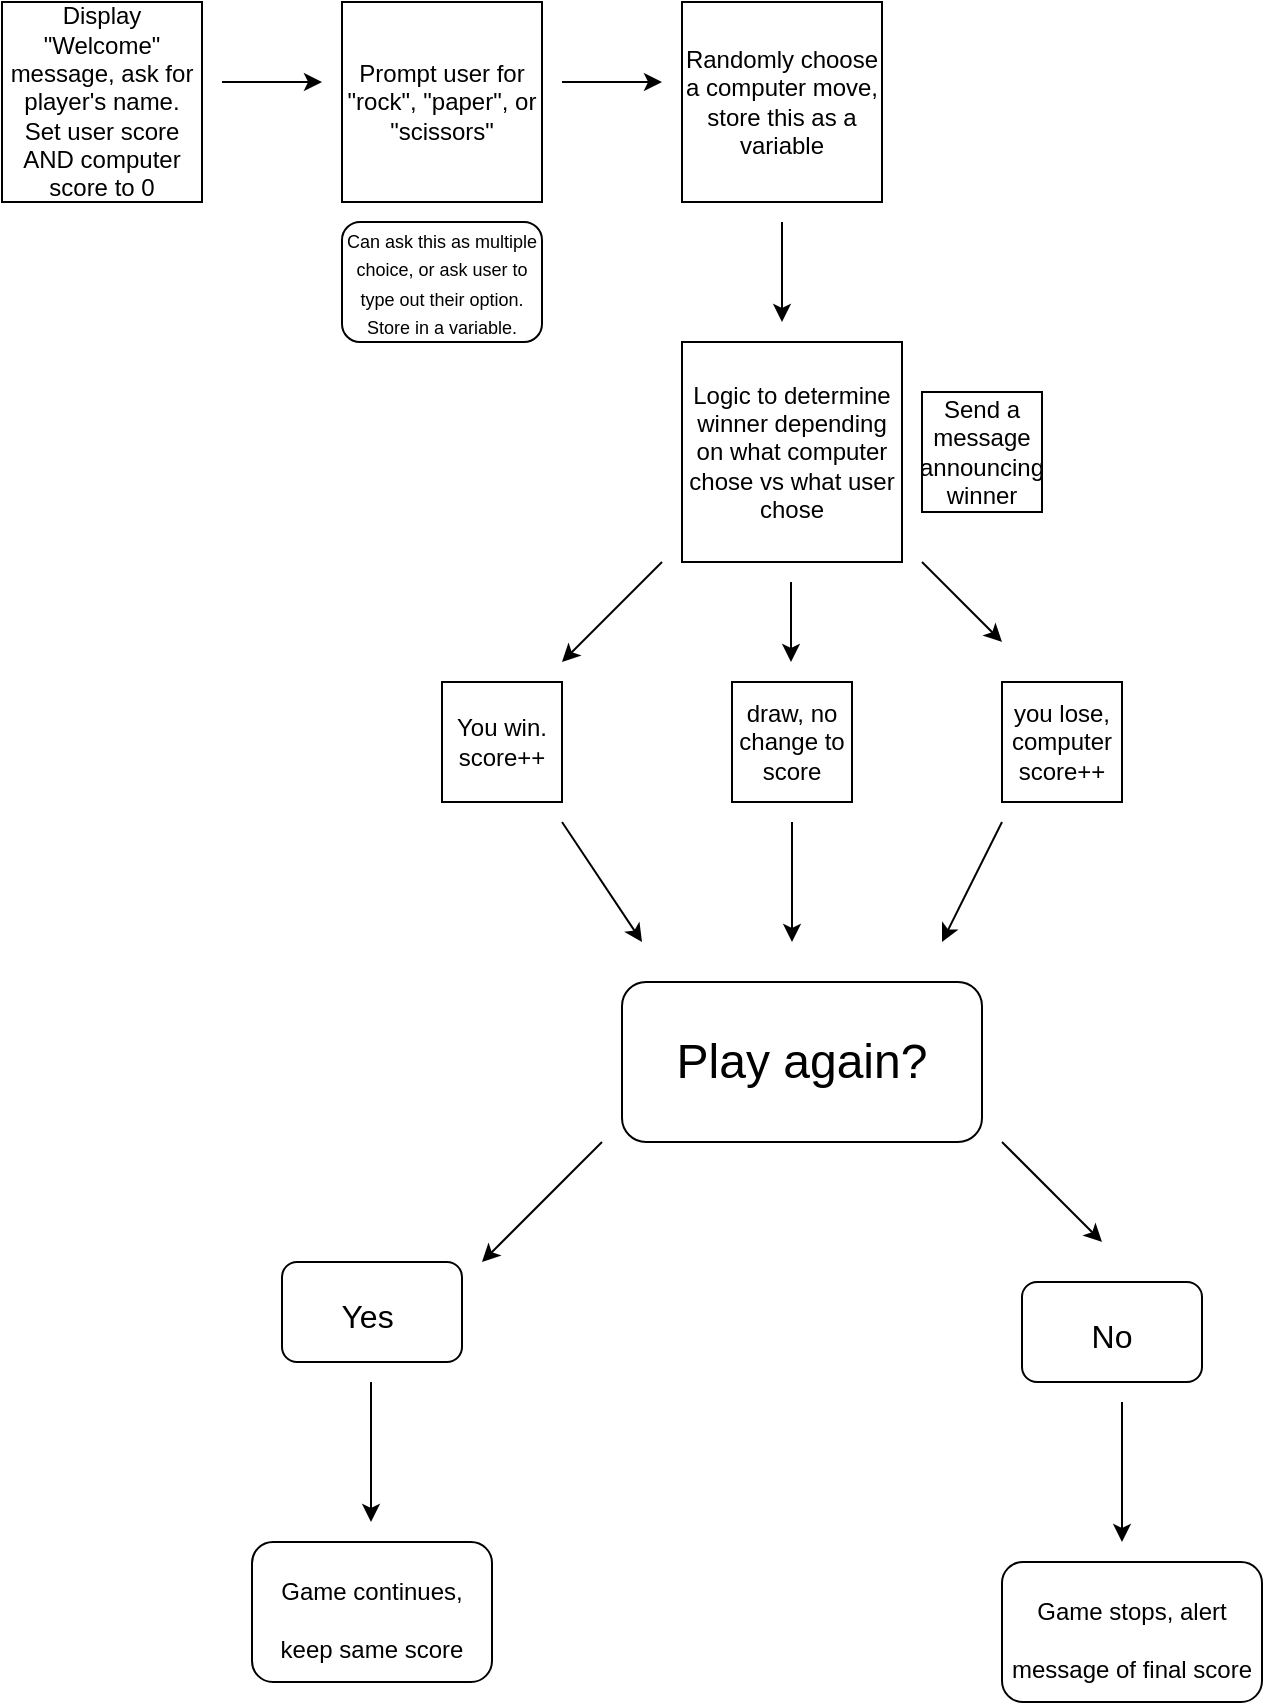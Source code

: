 <mxfile>
    <diagram id="pjnqkEx_qoe10MqQEFgg" name="Page-1">
        <mxGraphModel dx="1329" dy="916" grid="1" gridSize="10" guides="1" tooltips="1" connect="1" arrows="1" fold="1" page="1" pageScale="1" pageWidth="850" pageHeight="1100" math="0" shadow="0">
            <root>
                <mxCell id="0"/>
                <mxCell id="1" parent="0"/>
                <mxCell id="2" value="Display &quot;Welcome&quot; message, ask for player's name. Set user score AND computer score to 0" style="whiteSpace=wrap;html=1;aspect=fixed;" vertex="1" parent="1">
                    <mxGeometry x="70" y="30" width="100" height="100" as="geometry"/>
                </mxCell>
                <mxCell id="3" value="Prompt user for &quot;rock&quot;, &quot;paper&quot;, or &quot;scissors&quot;" style="whiteSpace=wrap;html=1;aspect=fixed;" vertex="1" parent="1">
                    <mxGeometry x="240" y="30" width="100" height="100" as="geometry"/>
                </mxCell>
                <mxCell id="4" value="&lt;font style=&quot;font-size: 9px;&quot;&gt;Can ask this as multiple choice, or ask user to type out their option. Store in a variable.&lt;/font&gt;" style="rounded=1;whiteSpace=wrap;html=1;" vertex="1" parent="1">
                    <mxGeometry x="240" y="140" width="100" height="60" as="geometry"/>
                </mxCell>
                <mxCell id="5" value="" style="endArrow=classic;html=1;" edge="1" parent="1">
                    <mxGeometry width="50" height="50" relative="1" as="geometry">
                        <mxPoint x="180" y="70" as="sourcePoint"/>
                        <mxPoint x="230" y="70" as="targetPoint"/>
                    </mxGeometry>
                </mxCell>
                <mxCell id="6" value="" style="endArrow=classic;html=1;" edge="1" parent="1">
                    <mxGeometry width="50" height="50" relative="1" as="geometry">
                        <mxPoint x="350" y="70" as="sourcePoint"/>
                        <mxPoint x="400" y="70" as="targetPoint"/>
                    </mxGeometry>
                </mxCell>
                <mxCell id="7" value="Randomly choose a computer move, store this as a variable" style="whiteSpace=wrap;html=1;aspect=fixed;" vertex="1" parent="1">
                    <mxGeometry x="410" y="30" width="100" height="100" as="geometry"/>
                </mxCell>
                <mxCell id="8" value="" style="endArrow=classic;html=1;fontSize=9;" edge="1" parent="1">
                    <mxGeometry width="50" height="50" relative="1" as="geometry">
                        <mxPoint x="460" y="140" as="sourcePoint"/>
                        <mxPoint x="460" y="190" as="targetPoint"/>
                    </mxGeometry>
                </mxCell>
                <mxCell id="9" value="Logic to determine winner depending on what computer chose vs what user chose" style="whiteSpace=wrap;html=1;aspect=fixed;" vertex="1" parent="1">
                    <mxGeometry x="410" y="200" width="110" height="110" as="geometry"/>
                </mxCell>
                <mxCell id="22" value="Send a message announcing winner" style="whiteSpace=wrap;html=1;aspect=fixed;" vertex="1" parent="1">
                    <mxGeometry x="530" y="225" width="60" height="60" as="geometry"/>
                </mxCell>
                <mxCell id="23" value="" style="endArrow=classic;html=1;" edge="1" parent="1">
                    <mxGeometry width="50" height="50" relative="1" as="geometry">
                        <mxPoint x="400" y="310" as="sourcePoint"/>
                        <mxPoint x="350" y="360" as="targetPoint"/>
                    </mxGeometry>
                </mxCell>
                <mxCell id="26" value="You win.&lt;br&gt;score++" style="whiteSpace=wrap;html=1;aspect=fixed;" vertex="1" parent="1">
                    <mxGeometry x="290" y="370" width="60" height="60" as="geometry"/>
                </mxCell>
                <mxCell id="27" value="you lose, computer score++" style="whiteSpace=wrap;html=1;aspect=fixed;" vertex="1" parent="1">
                    <mxGeometry x="570" y="370" width="60" height="60" as="geometry"/>
                </mxCell>
                <mxCell id="28" value="draw, no change to score" style="whiteSpace=wrap;html=1;aspect=fixed;" vertex="1" parent="1">
                    <mxGeometry x="435" y="370" width="60" height="60" as="geometry"/>
                </mxCell>
                <mxCell id="29" value="" style="endArrow=classic;html=1;" edge="1" parent="1">
                    <mxGeometry width="50" height="50" relative="1" as="geometry">
                        <mxPoint x="464.5" y="320" as="sourcePoint"/>
                        <mxPoint x="464.5" y="360" as="targetPoint"/>
                    </mxGeometry>
                </mxCell>
                <mxCell id="31" value="" style="endArrow=classic;html=1;" edge="1" parent="1">
                    <mxGeometry width="50" height="50" relative="1" as="geometry">
                        <mxPoint x="530" y="310" as="sourcePoint"/>
                        <mxPoint x="570" y="350" as="targetPoint"/>
                    </mxGeometry>
                </mxCell>
                <mxCell id="32" value="" style="endArrow=classic;html=1;" edge="1" parent="1">
                    <mxGeometry width="50" height="50" relative="1" as="geometry">
                        <mxPoint x="350" y="440" as="sourcePoint"/>
                        <mxPoint x="390" y="500" as="targetPoint"/>
                    </mxGeometry>
                </mxCell>
                <mxCell id="33" value="" style="endArrow=classic;html=1;" edge="1" parent="1">
                    <mxGeometry width="50" height="50" relative="1" as="geometry">
                        <mxPoint x="465" y="440" as="sourcePoint"/>
                        <mxPoint x="465" y="500" as="targetPoint"/>
                    </mxGeometry>
                </mxCell>
                <mxCell id="34" value="" style="endArrow=classic;html=1;" edge="1" parent="1">
                    <mxGeometry width="50" height="50" relative="1" as="geometry">
                        <mxPoint x="570" y="440" as="sourcePoint"/>
                        <mxPoint x="540" y="500" as="targetPoint"/>
                    </mxGeometry>
                </mxCell>
                <mxCell id="36" value="&lt;font style=&quot;font-size: 24px;&quot;&gt;Play again?&lt;/font&gt;" style="rounded=1;whiteSpace=wrap;html=1;fontSize=9;" vertex="1" parent="1">
                    <mxGeometry x="380" y="520" width="180" height="80" as="geometry"/>
                </mxCell>
                <mxCell id="37" value="" style="endArrow=classic;html=1;" edge="1" parent="1">
                    <mxGeometry width="50" height="50" relative="1" as="geometry">
                        <mxPoint x="370" y="600" as="sourcePoint"/>
                        <mxPoint x="310" y="660" as="targetPoint"/>
                    </mxGeometry>
                </mxCell>
                <mxCell id="38" value="&lt;font size=&quot;3&quot;&gt;Yes&amp;nbsp;&lt;/font&gt;" style="rounded=1;whiteSpace=wrap;html=1;fontSize=24;" vertex="1" parent="1">
                    <mxGeometry x="210" y="660" width="90" height="50" as="geometry"/>
                </mxCell>
                <mxCell id="39" value="" style="endArrow=classic;html=1;" edge="1" parent="1">
                    <mxGeometry width="50" height="50" relative="1" as="geometry">
                        <mxPoint x="254.5" y="720" as="sourcePoint"/>
                        <mxPoint x="254.5" y="790" as="targetPoint"/>
                    </mxGeometry>
                </mxCell>
                <mxCell id="40" value="&lt;font style=&quot;font-size: 12px;&quot;&gt;Game continues, keep same score&lt;/font&gt;" style="rounded=1;whiteSpace=wrap;html=1;fontSize=24;" vertex="1" parent="1">
                    <mxGeometry x="195" y="800" width="120" height="70" as="geometry"/>
                </mxCell>
                <mxCell id="41" value="" style="endArrow=classic;html=1;" edge="1" parent="1">
                    <mxGeometry width="50" height="50" relative="1" as="geometry">
                        <mxPoint x="570" y="600" as="sourcePoint"/>
                        <mxPoint x="620" y="650" as="targetPoint"/>
                    </mxGeometry>
                </mxCell>
                <mxCell id="42" value="&lt;font size=&quot;3&quot;&gt;No&lt;/font&gt;" style="rounded=1;whiteSpace=wrap;html=1;fontSize=24;" vertex="1" parent="1">
                    <mxGeometry x="580" y="670" width="90" height="50" as="geometry"/>
                </mxCell>
                <mxCell id="43" value="" style="endArrow=classic;html=1;" edge="1" parent="1">
                    <mxGeometry width="50" height="50" relative="1" as="geometry">
                        <mxPoint x="630" y="730" as="sourcePoint"/>
                        <mxPoint x="630" y="800" as="targetPoint"/>
                    </mxGeometry>
                </mxCell>
                <mxCell id="44" value="&lt;font style=&quot;font-size: 12px;&quot;&gt;Game stops, alert message of final score&lt;/font&gt;" style="rounded=1;whiteSpace=wrap;html=1;fontSize=24;" vertex="1" parent="1">
                    <mxGeometry x="570" y="810" width="130" height="70" as="geometry"/>
                </mxCell>
            </root>
        </mxGraphModel>
    </diagram>
</mxfile>